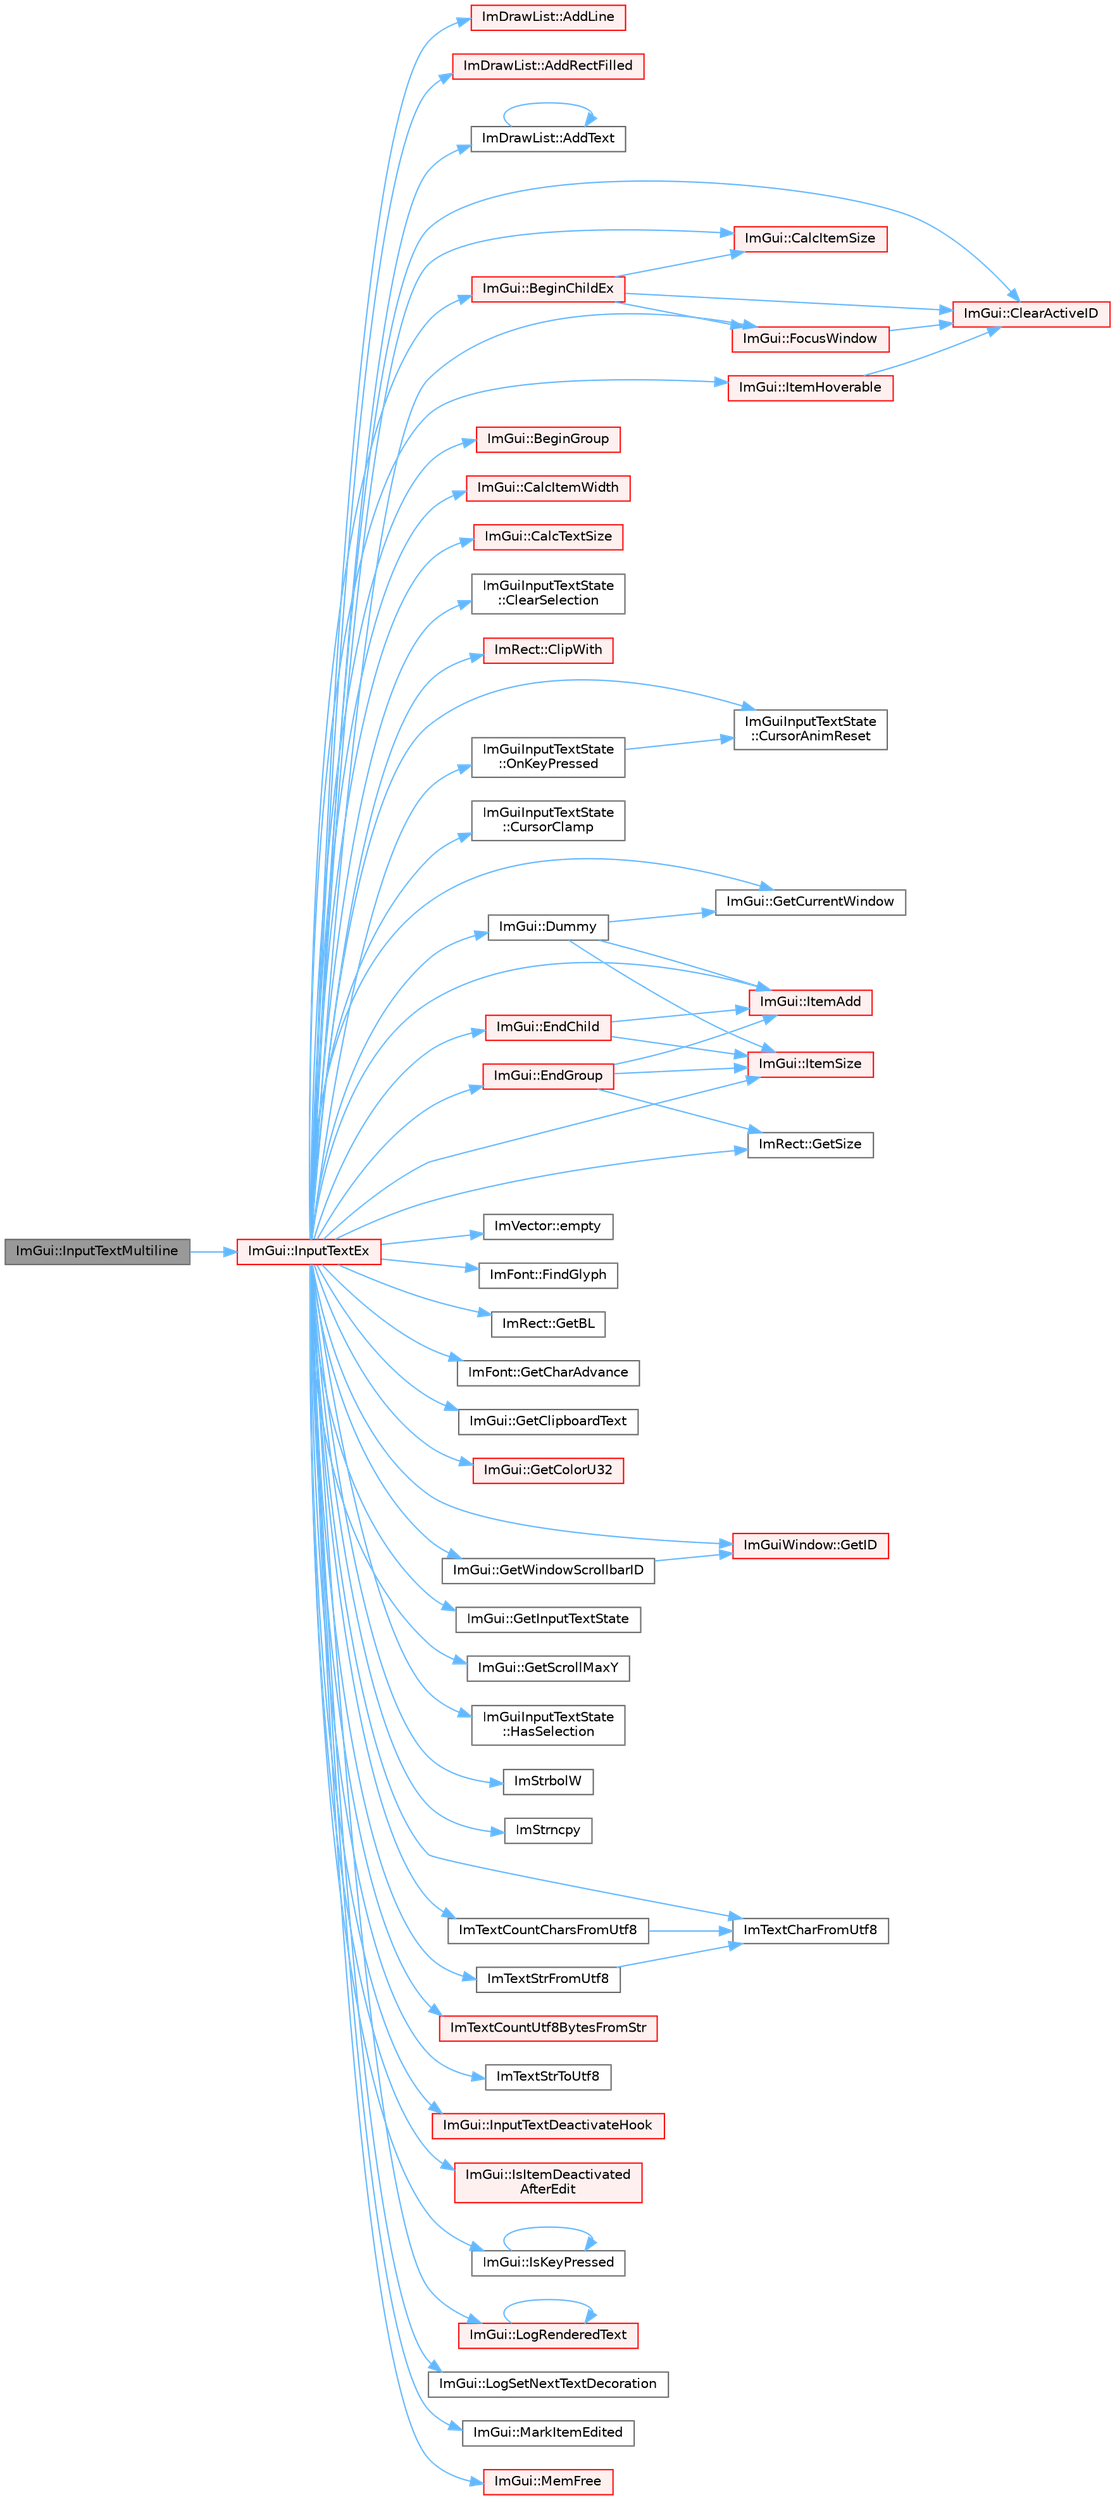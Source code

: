 digraph "ImGui::InputTextMultiline"
{
 // LATEX_PDF_SIZE
  bgcolor="transparent";
  edge [fontname=Helvetica,fontsize=10,labelfontname=Helvetica,labelfontsize=10];
  node [fontname=Helvetica,fontsize=10,shape=box,height=0.2,width=0.4];
  rankdir="LR";
  Node1 [id="Node000001",label="ImGui::InputTextMultiline",height=0.2,width=0.4,color="gray40", fillcolor="grey60", style="filled", fontcolor="black",tooltip=" "];
  Node1 -> Node2 [id="edge1_Node000001_Node000002",color="steelblue1",style="solid",tooltip=" "];
  Node2 [id="Node000002",label="ImGui::InputTextEx",height=0.2,width=0.4,color="red", fillcolor="#FFF0F0", style="filled",URL="$namespace_im_gui.html#af89af17ecc11653f25fea1e50e195de6",tooltip=" "];
  Node2 -> Node3 [id="edge2_Node000002_Node000003",color="steelblue1",style="solid",tooltip=" "];
  Node3 [id="Node000003",label="ImDrawList::AddLine",height=0.2,width=0.4,color="red", fillcolor="#FFF0F0", style="filled",URL="$struct_im_draw_list.html#aa21e5a1c6e00239581f97d344fc0db61",tooltip=" "];
  Node2 -> Node10 [id="edge3_Node000002_Node000010",color="steelblue1",style="solid",tooltip=" "];
  Node10 [id="Node000010",label="ImDrawList::AddRectFilled",height=0.2,width=0.4,color="red", fillcolor="#FFF0F0", style="filled",URL="$struct_im_draw_list.html#a6b16ab764160b0251d2e7b3bd08c1ffc",tooltip=" "];
  Node2 -> Node18 [id="edge4_Node000002_Node000018",color="steelblue1",style="solid",tooltip=" "];
  Node18 [id="Node000018",label="ImDrawList::AddText",height=0.2,width=0.4,color="grey40", fillcolor="white", style="filled",URL="$struct_im_draw_list.html#ac5221bd86b3429f6d5b6e6ffe454942d",tooltip=" "];
  Node18 -> Node18 [id="edge5_Node000018_Node000018",color="steelblue1",style="solid",tooltip=" "];
  Node2 -> Node19 [id="edge6_Node000002_Node000019",color="steelblue1",style="solid",tooltip=" "];
  Node19 [id="Node000019",label="ImGui::BeginChildEx",height=0.2,width=0.4,color="red", fillcolor="#FFF0F0", style="filled",URL="$namespace_im_gui.html#ac36ecce0443f0b45a48484d85f653ae2",tooltip=" "];
  Node19 -> Node100 [id="edge7_Node000019_Node000100",color="steelblue1",style="solid",tooltip=" "];
  Node100 [id="Node000100",label="ImGui::CalcItemSize",height=0.2,width=0.4,color="red", fillcolor="#FFF0F0", style="filled",URL="$namespace_im_gui.html#acaef0497f7982dd98bf215e50129cd9b",tooltip=" "];
  Node19 -> Node51 [id="edge8_Node000019_Node000051",color="steelblue1",style="solid",tooltip=" "];
  Node51 [id="Node000051",label="ImGui::ClearActiveID",height=0.2,width=0.4,color="red", fillcolor="#FFF0F0", style="filled",URL="$namespace_im_gui.html#a17ff60ad1e2669130ac38a04d16eb354",tooltip=" "];
  Node19 -> Node44 [id="edge9_Node000019_Node000044",color="steelblue1",style="solid",tooltip=" "];
  Node44 [id="Node000044",label="ImGui::FocusWindow",height=0.2,width=0.4,color="red", fillcolor="#FFF0F0", style="filled",URL="$namespace_im_gui.html#a27aa6f2f3aa11778c6d023b1b223f262",tooltip=" "];
  Node44 -> Node51 [id="edge10_Node000044_Node000051",color="steelblue1",style="solid",tooltip=" "];
  Node2 -> Node115 [id="edge11_Node000002_Node000115",color="steelblue1",style="solid",tooltip=" "];
  Node115 [id="Node000115",label="ImGui::BeginGroup",height=0.2,width=0.4,color="red", fillcolor="#FFF0F0", style="filled",URL="$namespace_im_gui.html#a42407e196b7ed2a8755bff28aae9805f",tooltip=" "];
  Node2 -> Node100 [id="edge12_Node000002_Node000100",color="steelblue1",style="solid",tooltip=" "];
  Node2 -> Node116 [id="edge13_Node000002_Node000116",color="steelblue1",style="solid",tooltip=" "];
  Node116 [id="Node000116",label="ImGui::CalcItemWidth",height=0.2,width=0.4,color="red", fillcolor="#FFF0F0", style="filled",URL="$namespace_im_gui.html#ab3b3ba92ebd8bca4a552dd93321a1994",tooltip=" "];
  Node2 -> Node117 [id="edge14_Node000002_Node000117",color="steelblue1",style="solid",tooltip=" "];
  Node117 [id="Node000117",label="ImGui::CalcTextSize",height=0.2,width=0.4,color="red", fillcolor="#FFF0F0", style="filled",URL="$namespace_im_gui.html#a848b9db6cc4a186751c0ecebcaadc33b",tooltip=" "];
  Node2 -> Node51 [id="edge15_Node000002_Node000051",color="steelblue1",style="solid",tooltip=" "];
  Node2 -> Node122 [id="edge16_Node000002_Node000122",color="steelblue1",style="solid",tooltip=" "];
  Node122 [id="Node000122",label="ImGuiInputTextState\l::ClearSelection",height=0.2,width=0.4,color="grey40", fillcolor="white", style="filled",URL="$struct_im_gui_input_text_state.html#aa834c6b6c9f3d589b55eb22ca9a01c3e",tooltip=" "];
  Node2 -> Node24 [id="edge17_Node000002_Node000024",color="steelblue1",style="solid",tooltip=" "];
  Node24 [id="Node000024",label="ImRect::ClipWith",height=0.2,width=0.4,color="red", fillcolor="#FFF0F0", style="filled",URL="$struct_im_rect.html#ac02d5cf6ce0358aea9ed9df43d368f3f",tooltip=" "];
  Node2 -> Node123 [id="edge18_Node000002_Node000123",color="steelblue1",style="solid",tooltip=" "];
  Node123 [id="Node000123",label="ImGuiInputTextState\l::CursorAnimReset",height=0.2,width=0.4,color="grey40", fillcolor="white", style="filled",URL="$struct_im_gui_input_text_state.html#a78a05f36dbfd38b9026a4980a15a6a3e",tooltip=" "];
  Node2 -> Node124 [id="edge19_Node000002_Node000124",color="steelblue1",style="solid",tooltip=" "];
  Node124 [id="Node000124",label="ImGuiInputTextState\l::CursorClamp",height=0.2,width=0.4,color="grey40", fillcolor="white", style="filled",URL="$struct_im_gui_input_text_state.html#a0924f1eead76c7d58090aa603cea4301",tooltip=" "];
  Node2 -> Node125 [id="edge20_Node000002_Node000125",color="steelblue1",style="solid",tooltip=" "];
  Node125 [id="Node000125",label="ImGui::Dummy",height=0.2,width=0.4,color="grey40", fillcolor="white", style="filled",URL="$namespace_im_gui.html#a8b0fb07113251301ff897b8578a53f34",tooltip=" "];
  Node125 -> Node81 [id="edge21_Node000125_Node000081",color="steelblue1",style="solid",tooltip=" "];
  Node81 [id="Node000081",label="ImGui::GetCurrentWindow",height=0.2,width=0.4,color="grey40", fillcolor="white", style="filled",URL="$namespace_im_gui.html#ac452417b5004ca16a814a72cff153526",tooltip=" "];
  Node125 -> Node126 [id="edge22_Node000125_Node000126",color="steelblue1",style="solid",tooltip=" "];
  Node126 [id="Node000126",label="ImGui::ItemAdd",height=0.2,width=0.4,color="red", fillcolor="#FFF0F0", style="filled",URL="$namespace_im_gui.html#a5de8ecd4c80efdca1af7329a2a48121c",tooltip=" "];
  Node125 -> Node128 [id="edge23_Node000125_Node000128",color="steelblue1",style="solid",tooltip=" "];
  Node128 [id="Node000128",label="ImGui::ItemSize",height=0.2,width=0.4,color="red", fillcolor="#FFF0F0", style="filled",URL="$namespace_im_gui.html#aeeb1ec6ae6548173dbf813e7df538c48",tooltip=" "];
  Node2 -> Node32 [id="edge24_Node000002_Node000032",color="steelblue1",style="solid",tooltip=" "];
  Node32 [id="Node000032",label="ImVector::empty",height=0.2,width=0.4,color="grey40", fillcolor="white", style="filled",URL="$struct_im_vector.html#aa53e48a5272f4bad1099368769514ff1",tooltip=" "];
  Node2 -> Node130 [id="edge25_Node000002_Node000130",color="steelblue1",style="solid",tooltip=" "];
  Node130 [id="Node000130",label="ImGui::EndChild",height=0.2,width=0.4,color="red", fillcolor="#FFF0F0", style="filled",URL="$namespace_im_gui.html#af8de559a88c1442d6df8c1b04c86e997",tooltip=" "];
  Node130 -> Node126 [id="edge26_Node000130_Node000126",color="steelblue1",style="solid",tooltip=" "];
  Node130 -> Node128 [id="edge27_Node000130_Node000128",color="steelblue1",style="solid",tooltip=" "];
  Node2 -> Node170 [id="edge28_Node000002_Node000170",color="steelblue1",style="solid",tooltip=" "];
  Node170 [id="Node000170",label="ImGui::EndGroup",height=0.2,width=0.4,color="red", fillcolor="#FFF0F0", style="filled",URL="$namespace_im_gui.html#a05fc97fc64f28a55486087f503d9a622",tooltip=" "];
  Node170 -> Node67 [id="edge29_Node000170_Node000067",color="steelblue1",style="solid",tooltip=" "];
  Node67 [id="Node000067",label="ImRect::GetSize",height=0.2,width=0.4,color="grey40", fillcolor="white", style="filled",URL="$struct_im_rect.html#ae459d9c50003058cfb34519a571aaf33",tooltip=" "];
  Node170 -> Node126 [id="edge30_Node000170_Node000126",color="steelblue1",style="solid",tooltip=" "];
  Node170 -> Node128 [id="edge31_Node000170_Node000128",color="steelblue1",style="solid",tooltip=" "];
  Node2 -> Node171 [id="edge32_Node000002_Node000171",color="steelblue1",style="solid",tooltip=" "];
  Node171 [id="Node000171",label="ImFont::FindGlyph",height=0.2,width=0.4,color="grey40", fillcolor="white", style="filled",URL="$struct_im_font.html#ac6a773b73c6406fd8f08c4c93213a501",tooltip=" "];
  Node2 -> Node44 [id="edge33_Node000002_Node000044",color="steelblue1",style="solid",tooltip=" "];
  Node2 -> Node172 [id="edge34_Node000002_Node000172",color="steelblue1",style="solid",tooltip=" "];
  Node172 [id="Node000172",label="ImRect::GetBL",height=0.2,width=0.4,color="grey40", fillcolor="white", style="filled",URL="$struct_im_rect.html#a59d9751bc7be6745dddf5b83b9155669",tooltip=" "];
  Node2 -> Node173 [id="edge35_Node000002_Node000173",color="steelblue1",style="solid",tooltip=" "];
  Node173 [id="Node000173",label="ImFont::GetCharAdvance",height=0.2,width=0.4,color="grey40", fillcolor="white", style="filled",URL="$struct_im_font.html#adffcff4e4e2d17455410bd4ba76b42e4",tooltip=" "];
  Node2 -> Node174 [id="edge36_Node000002_Node000174",color="steelblue1",style="solid",tooltip=" "];
  Node174 [id="Node000174",label="ImGui::GetClipboardText",height=0.2,width=0.4,color="grey40", fillcolor="white", style="filled",URL="$namespace_im_gui.html#a11837daee819fd90e17d80ab1eef1f99",tooltip=" "];
  Node2 -> Node135 [id="edge37_Node000002_Node000135",color="steelblue1",style="solid",tooltip=" "];
  Node135 [id="Node000135",label="ImGui::GetColorU32",height=0.2,width=0.4,color="red", fillcolor="#FFF0F0", style="filled",URL="$namespace_im_gui.html#a0de2d9bd347d9866511eb8d014e62556",tooltip=" "];
  Node2 -> Node81 [id="edge38_Node000002_Node000081",color="steelblue1",style="solid",tooltip=" "];
  Node2 -> Node141 [id="edge39_Node000002_Node000141",color="steelblue1",style="solid",tooltip=" "];
  Node141 [id="Node000141",label="ImGuiWindow::GetID",height=0.2,width=0.4,color="red", fillcolor="#FFF0F0", style="filled",URL="$struct_im_gui_window.html#a66400a63bc0b54d7d29e08d1b1b1a42b",tooltip=" "];
  Node2 -> Node175 [id="edge40_Node000002_Node000175",color="steelblue1",style="solid",tooltip=" "];
  Node175 [id="Node000175",label="ImGui::GetInputTextState",height=0.2,width=0.4,color="grey40", fillcolor="white", style="filled",URL="$namespace_im_gui.html#a93881467b5800a52508dda7ce32cf875",tooltip=" "];
  Node2 -> Node176 [id="edge41_Node000002_Node000176",color="steelblue1",style="solid",tooltip=" "];
  Node176 [id="Node000176",label="ImGui::GetScrollMaxY",height=0.2,width=0.4,color="grey40", fillcolor="white", style="filled",URL="$namespace_im_gui.html#ab34c0d5c63908a7ff50923151730f76a",tooltip=" "];
  Node2 -> Node67 [id="edge42_Node000002_Node000067",color="steelblue1",style="solid",tooltip=" "];
  Node2 -> Node177 [id="edge43_Node000002_Node000177",color="steelblue1",style="solid",tooltip=" "];
  Node177 [id="Node000177",label="ImGui::GetWindowScrollbarID",height=0.2,width=0.4,color="grey40", fillcolor="white", style="filled",URL="$namespace_im_gui.html#a426c9b60bf8cd3d887ba50366a2612df",tooltip=" "];
  Node177 -> Node141 [id="edge44_Node000177_Node000141",color="steelblue1",style="solid",tooltip=" "];
  Node2 -> Node178 [id="edge45_Node000002_Node000178",color="steelblue1",style="solid",tooltip=" "];
  Node178 [id="Node000178",label="ImGuiInputTextState\l::HasSelection",height=0.2,width=0.4,color="grey40", fillcolor="white", style="filled",URL="$struct_im_gui_input_text_state.html#ab17832413ff121a5663319c06bbb989a",tooltip=" "];
  Node2 -> Node179 [id="edge46_Node000002_Node000179",color="steelblue1",style="solid",tooltip=" "];
  Node179 [id="Node000179",label="ImStrbolW",height=0.2,width=0.4,color="grey40", fillcolor="white", style="filled",URL="$imgui_8cpp.html#a3888bc9d38a15ef8e06b6cceb2a187f5",tooltip=" "];
  Node2 -> Node180 [id="edge47_Node000002_Node000180",color="steelblue1",style="solid",tooltip=" "];
  Node180 [id="Node000180",label="ImStrncpy",height=0.2,width=0.4,color="grey40", fillcolor="white", style="filled",URL="$imgui_8cpp.html#aebf0117d9d0fb0f2731a94d64173b41a",tooltip=" "];
  Node2 -> Node120 [id="edge48_Node000002_Node000120",color="steelblue1",style="solid",tooltip=" "];
  Node120 [id="Node000120",label="ImTextCharFromUtf8",height=0.2,width=0.4,color="grey40", fillcolor="white", style="filled",URL="$imgui_8cpp.html#abee86973b9888938f748a7850c2c0ff3",tooltip=" "];
  Node2 -> Node181 [id="edge49_Node000002_Node000181",color="steelblue1",style="solid",tooltip=" "];
  Node181 [id="Node000181",label="ImTextCountCharsFromUtf8",height=0.2,width=0.4,color="grey40", fillcolor="white", style="filled",URL="$imgui_8cpp.html#ac2561e31f0de066ef0bb5bfbb541c8ae",tooltip=" "];
  Node181 -> Node120 [id="edge50_Node000181_Node000120",color="steelblue1",style="solid",tooltip=" "];
  Node2 -> Node182 [id="edge51_Node000002_Node000182",color="steelblue1",style="solid",tooltip=" "];
  Node182 [id="Node000182",label="ImTextCountUtf8BytesFromStr",height=0.2,width=0.4,color="red", fillcolor="#FFF0F0", style="filled",URL="$imgui_8cpp.html#ab0c1cae5ca2331c54681553722d0f72c",tooltip=" "];
  Node2 -> Node184 [id="edge52_Node000002_Node000184",color="steelblue1",style="solid",tooltip=" "];
  Node184 [id="Node000184",label="ImTextStrFromUtf8",height=0.2,width=0.4,color="grey40", fillcolor="white", style="filled",URL="$imgui_8cpp.html#aeb054c43ad8aae45de24efc759a0ff7a",tooltip=" "];
  Node184 -> Node120 [id="edge53_Node000184_Node000120",color="steelblue1",style="solid",tooltip=" "];
  Node2 -> Node185 [id="edge54_Node000002_Node000185",color="steelblue1",style="solid",tooltip=" "];
  Node185 [id="Node000185",label="ImTextStrToUtf8",height=0.2,width=0.4,color="grey40", fillcolor="white", style="filled",URL="$imgui_8cpp.html#a4f97c4270222b00800114124be112d26",tooltip=" "];
  Node2 -> Node53 [id="edge55_Node000002_Node000053",color="steelblue1",style="solid",tooltip=" "];
  Node53 [id="Node000053",label="ImGui::InputTextDeactivateHook",height=0.2,width=0.4,color="red", fillcolor="#FFF0F0", style="filled",URL="$namespace_im_gui.html#aad9419cf6e296c668807e3af4bfd62bb",tooltip=" "];
  Node2 -> Node186 [id="edge56_Node000002_Node000186",color="steelblue1",style="solid",tooltip=" "];
  Node186 [id="Node000186",label="ImGui::IsItemDeactivated\lAfterEdit",height=0.2,width=0.4,color="red", fillcolor="#FFF0F0", style="filled",URL="$namespace_im_gui.html#a8bb4c0fc2b9d0e90249310bb4e822485",tooltip=" "];
  Node2 -> Node188 [id="edge57_Node000002_Node000188",color="steelblue1",style="solid",tooltip=" "];
  Node188 [id="Node000188",label="ImGui::IsKeyPressed",height=0.2,width=0.4,color="grey40", fillcolor="white", style="filled",URL="$namespace_im_gui.html#a477c2ef31c9641b158d78879780bd108",tooltip=" "];
  Node188 -> Node188 [id="edge58_Node000188_Node000188",color="steelblue1",style="solid",tooltip=" "];
  Node2 -> Node126 [id="edge59_Node000002_Node000126",color="steelblue1",style="solid",tooltip=" "];
  Node2 -> Node189 [id="edge60_Node000002_Node000189",color="steelblue1",style="solid",tooltip=" "];
  Node189 [id="Node000189",label="ImGui::ItemHoverable",height=0.2,width=0.4,color="red", fillcolor="#FFF0F0", style="filled",URL="$namespace_im_gui.html#a1d7304e335dbe35c4d97b67854111ed2",tooltip=" "];
  Node189 -> Node51 [id="edge61_Node000189_Node000051",color="steelblue1",style="solid",tooltip=" "];
  Node2 -> Node128 [id="edge62_Node000002_Node000128",color="steelblue1",style="solid",tooltip=" "];
  Node2 -> Node192 [id="edge63_Node000002_Node000192",color="steelblue1",style="solid",tooltip=" "];
  Node192 [id="Node000192",label="ImGui::LogRenderedText",height=0.2,width=0.4,color="red", fillcolor="#FFF0F0", style="filled",URL="$namespace_im_gui.html#a7a0d62e33f2236ec2f789e24ca0fb56f",tooltip=" "];
  Node192 -> Node192 [id="edge64_Node000192_Node000192",color="steelblue1",style="solid",tooltip=" "];
  Node2 -> Node194 [id="edge65_Node000002_Node000194",color="steelblue1",style="solid",tooltip=" "];
  Node194 [id="Node000194",label="ImGui::LogSetNextTextDecoration",height=0.2,width=0.4,color="grey40", fillcolor="white", style="filled",URL="$namespace_im_gui.html#a66bc1e61bff5f2170bcd2d7d071eaa22",tooltip=" "];
  Node2 -> Node195 [id="edge66_Node000002_Node000195",color="steelblue1",style="solid",tooltip=" "];
  Node195 [id="Node000195",label="ImGui::MarkItemEdited",height=0.2,width=0.4,color="grey40", fillcolor="white", style="filled",URL="$namespace_im_gui.html#a83036681a36fbee2d35b5b57a1ef72e6",tooltip=" "];
  Node2 -> Node196 [id="edge67_Node000002_Node000196",color="steelblue1",style="solid",tooltip=" "];
  Node196 [id="Node000196",label="ImGui::MemFree",height=0.2,width=0.4,color="red", fillcolor="#FFF0F0", style="filled",URL="$namespace_im_gui.html#a269ec695c6e722ec3da85dae37f0675d",tooltip=" "];
  Node2 -> Node198 [id="edge68_Node000002_Node000198",color="steelblue1",style="solid",tooltip=" "];
  Node198 [id="Node000198",label="ImGuiInputTextState\l::OnKeyPressed",height=0.2,width=0.4,color="grey40", fillcolor="white", style="filled",URL="$struct_im_gui_input_text_state.html#a2cd5083f820d0012479bb706a45b04b0",tooltip=" "];
  Node198 -> Node123 [id="edge69_Node000198_Node000123",color="steelblue1",style="solid",tooltip=" "];
}
